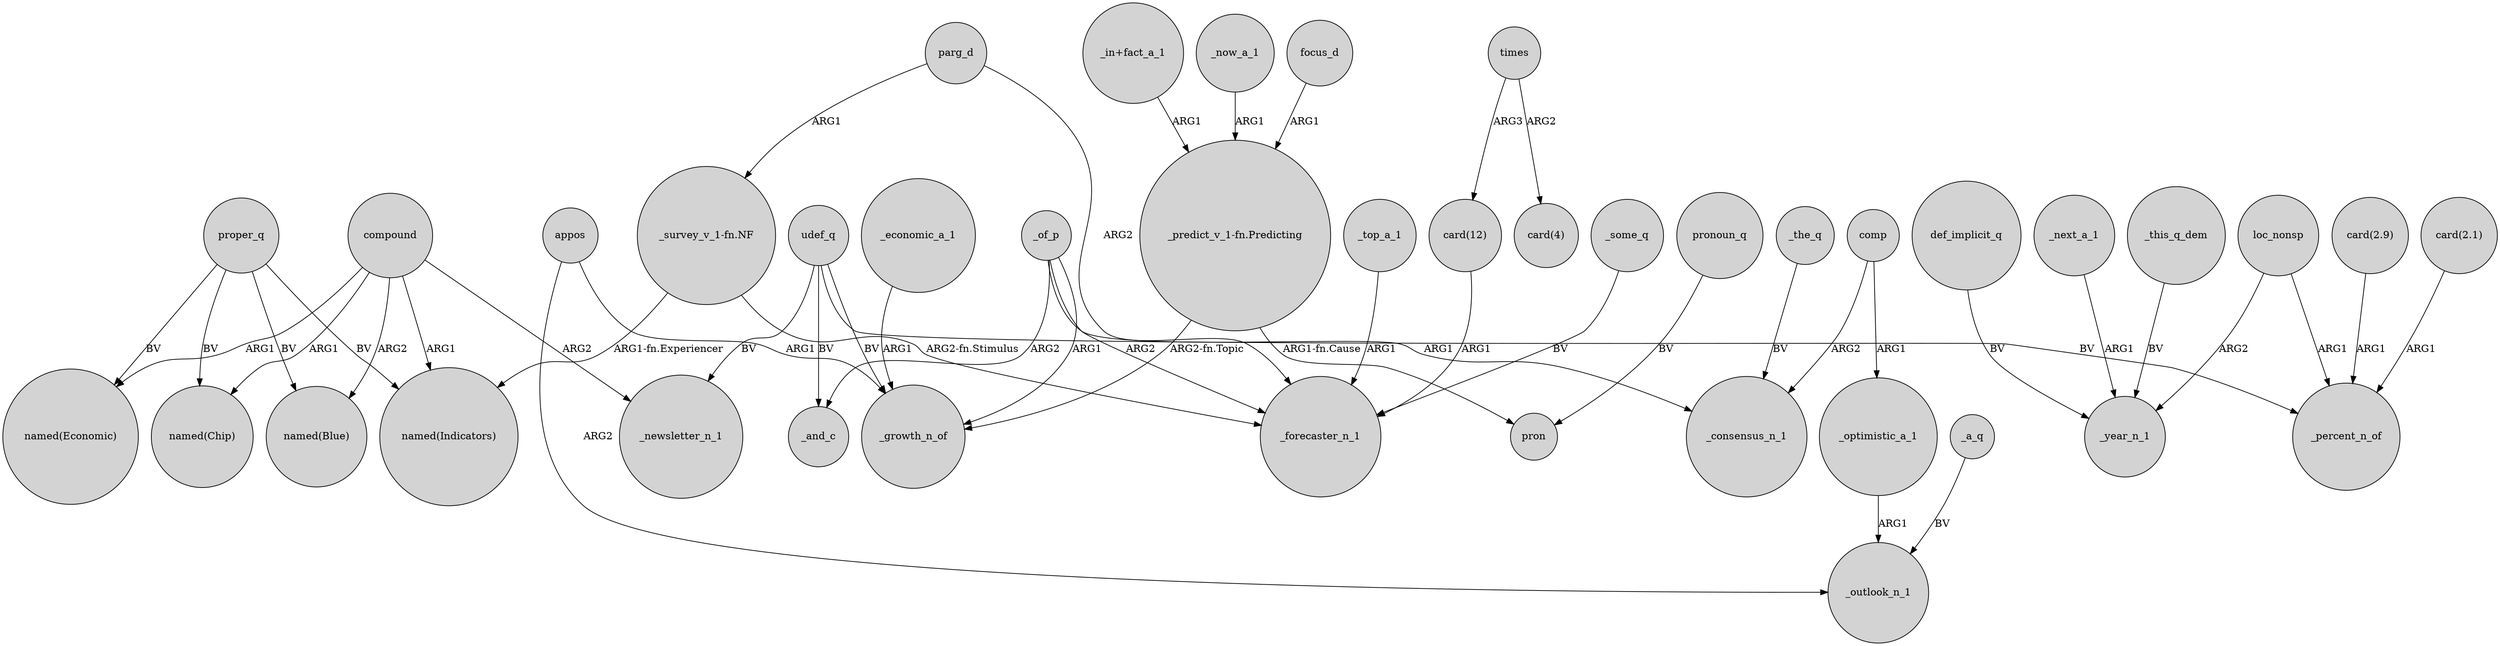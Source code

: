 digraph {
	node [shape=circle style=filled]
	compound -> _newsletter_n_1 [label=ARG2]
	proper_q -> "named(Economic)" [label=BV]
	compound -> "named(Blue)" [label=ARG2]
	def_implicit_q -> _year_n_1 [label=BV]
	_economic_a_1 -> _growth_n_of [label=ARG1]
	"_survey_v_1-fn.NF" -> _forecaster_n_1 [label="ARG2-fn.Stimulus"]
	proper_q -> "named(Chip)" [label=BV]
	_optimistic_a_1 -> _outlook_n_1 [label=ARG1]
	_of_p -> _and_c [label=ARG2]
	_of_p -> _consensus_n_1 [label=ARG1]
	focus_d -> "_predict_v_1-fn.Predicting" [label=ARG1]
	_top_a_1 -> _forecaster_n_1 [label=ARG1]
	loc_nonsp -> _percent_n_of [label=ARG1]
	_of_p -> _growth_n_of [label=ARG1]
	compound -> "named(Indicators)" [label=ARG1]
	_the_q -> _consensus_n_1 [label=BV]
	_of_p -> _forecaster_n_1 [label=ARG2]
	parg_d -> "_survey_v_1-fn.NF" [label=ARG1]
	pronoun_q -> pron [label=BV]
	"_in+fact_a_1" -> "_predict_v_1-fn.Predicting" [label=ARG1]
	appos -> _growth_n_of [label=ARG1]
	"_survey_v_1-fn.NF" -> "named(Indicators)" [label="ARG1-fn.Experiencer"]
	times -> "card(4)" [label=ARG2]
	_next_a_1 -> _year_n_1 [label=ARG1]
	"_predict_v_1-fn.Predicting" -> _growth_n_of [label="ARG2-fn.Topic"]
	"card(12)" -> _forecaster_n_1 [label=ARG1]
	compound -> "named(Chip)" [label=ARG1]
	loc_nonsp -> _year_n_1 [label=ARG2]
	parg_d -> _forecaster_n_1 [label=ARG2]
	"card(2.9)" -> _percent_n_of [label=ARG1]
	_now_a_1 -> "_predict_v_1-fn.Predicting" [label=ARG1]
	compound -> "named(Economic)" [label=ARG1]
	udef_q -> _newsletter_n_1 [label=BV]
	proper_q -> "named(Blue)" [label=BV]
	udef_q -> _percent_n_of [label=BV]
	_a_q -> _outlook_n_1 [label=BV]
	appos -> _outlook_n_1 [label=ARG2]
	udef_q -> _growth_n_of [label=BV]
	udef_q -> _and_c [label=BV]
	"card(2.1)" -> _percent_n_of [label=ARG1]
	comp -> _optimistic_a_1 [label=ARG1]
	comp -> _consensus_n_1 [label=ARG2]
	times -> "card(12)" [label=ARG3]
	proper_q -> "named(Indicators)" [label=BV]
	"_predict_v_1-fn.Predicting" -> pron [label="ARG1-fn.Cause"]
	_some_q -> _forecaster_n_1 [label=BV]
	_this_q_dem -> _year_n_1 [label=BV]
}
